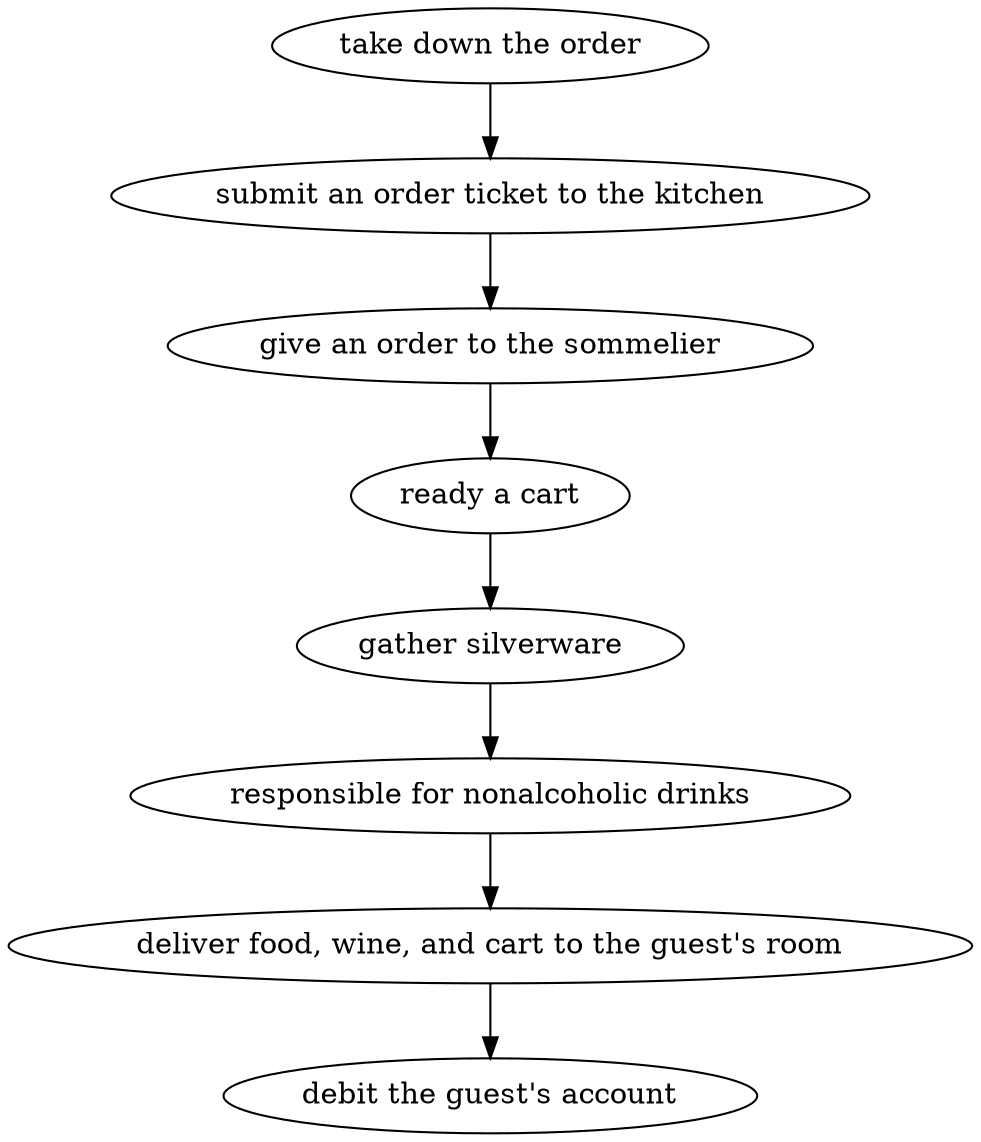 strict digraph "doc-1.3" {
	graph [name="doc-1.3"];
	"take down the order"	[attrs="{'type': 'Activity', 'label': 'take down the order'}"];
	"submit an order ticket to the kitchen"	[attrs="{'type': 'Activity', 'label': 'submit an order ticket to the kitchen'}"];
	"take down the order" -> "submit an order ticket to the kitchen"	[attrs="{'type': 'flow', 'label': 'flow'}"];
	"give an order to the sommelier"	[attrs="{'type': 'Activity', 'label': 'give an order to the sommelier'}"];
	"submit an order ticket to the kitchen" -> "give an order to the sommelier"	[attrs="{'type': 'flow', 'label': 'flow'}"];
	"ready a cart"	[attrs="{'type': 'Activity', 'label': 'ready a cart'}"];
	"give an order to the sommelier" -> "ready a cart"	[attrs="{'type': 'flow', 'label': 'flow'}"];
	"gather silverware"	[attrs="{'type': 'Activity', 'label': 'gather silverware'}"];
	"ready a cart" -> "gather silverware"	[attrs="{'type': 'flow', 'label': 'flow'}"];
	"responsible for nonalcoholic drinks"	[attrs="{'type': 'Activity', 'label': 'responsible for nonalcoholic drinks'}"];
	"gather silverware" -> "responsible for nonalcoholic drinks"	[attrs="{'type': 'flow', 'label': 'flow'}"];
	"deliver food, wine, and cart to the guest's room"	[attrs="{'type': 'Activity', 'label': \"deliver food, wine, and cart to the guest's room\"}"];
	"responsible for nonalcoholic drinks" -> "deliver food, wine, and cart to the guest's room"	[attrs="{'type': 'flow', 'label': 'flow'}"];
	"debit the guest's account"	[attrs="{'type': 'Activity', 'label': \"debit the guest's account\"}"];
	"deliver food, wine, and cart to the guest's room" -> "debit the guest's account"	[attrs="{'type': 'flow', 'label': 'flow'}"];
}
